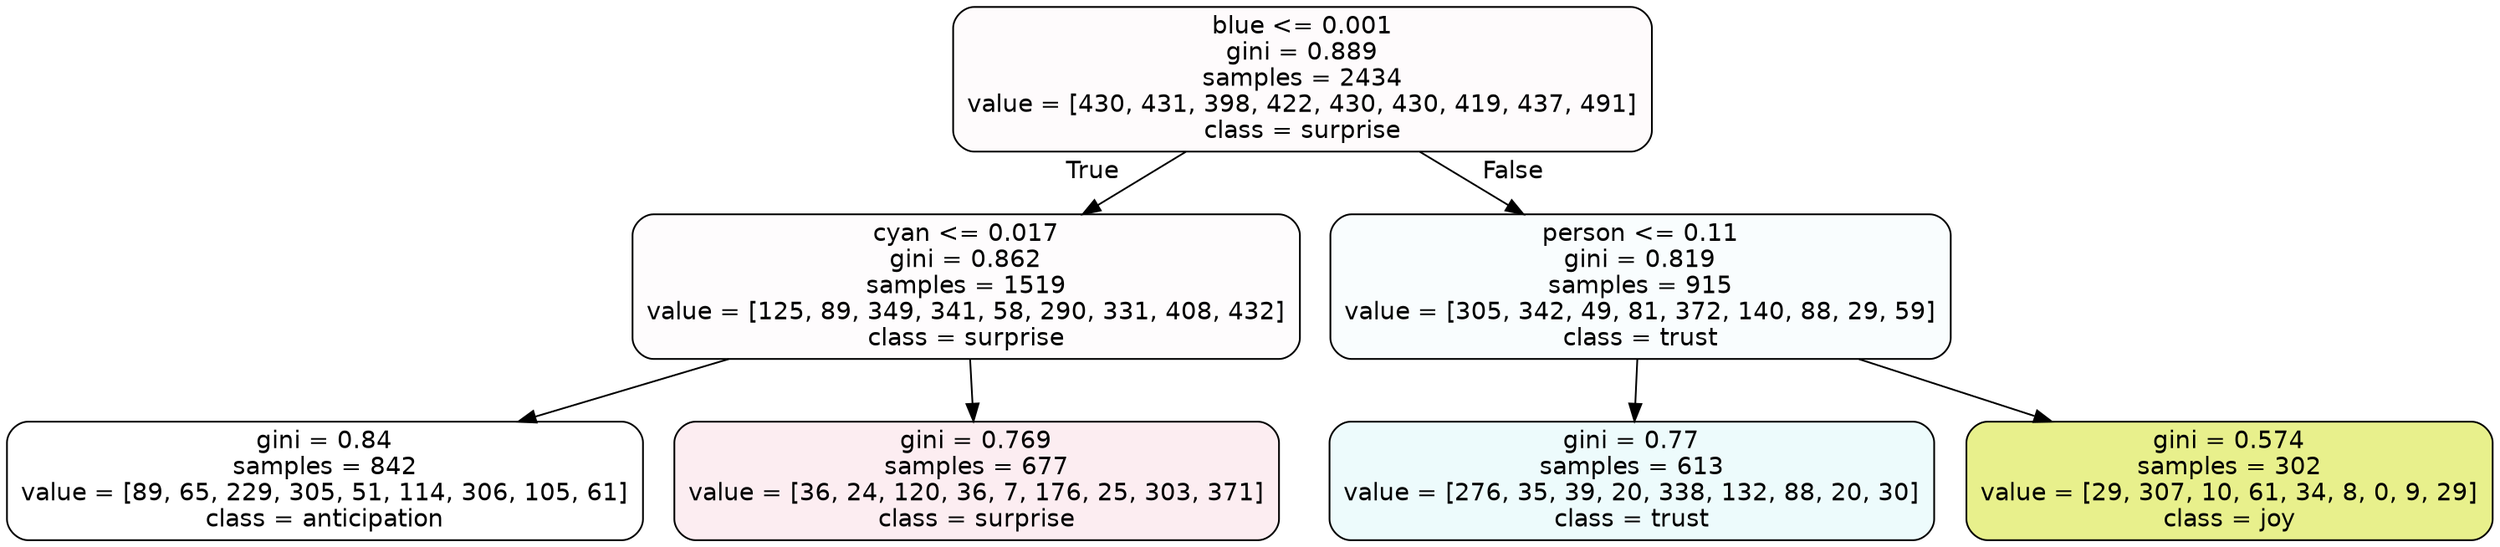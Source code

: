 digraph Tree {
node [shape=box, style="filled, rounded", color="black", fontname=helvetica] ;
edge [fontname=helvetica] ;
0 [label="blue <= 0.001\ngini = 0.889\nsamples = 2434\nvalue = [430, 431, 398, 422, 430, 430, 419, 437, 491]\nclass = surprise", fillcolor="#e5396404"] ;
1 [label="cyan <= 0.017\ngini = 0.862\nsamples = 1519\nvalue = [125, 89, 349, 341, 58, 290, 331, 408, 432]\nclass = surprise", fillcolor="#e5396403"] ;
0 -> 1 [labeldistance=2.5, labelangle=45, headlabel="True"] ;
2 [label="gini = 0.84\nsamples = 842\nvalue = [89, 65, 229, 305, 51, 114, 306, 105, 61]\nclass = anticipation", fillcolor="#8139e500"] ;
1 -> 2 ;
3 [label="gini = 0.769\nsamples = 677\nvalue = [36, 24, 120, 36, 7, 176, 25, 303, 371]\nclass = surprise", fillcolor="#e5396416"] ;
1 -> 3 ;
4 [label="person <= 0.11\ngini = 0.819\nsamples = 915\nvalue = [305, 342, 49, 81, 372, 140, 88, 29, 59]\nclass = trust", fillcolor="#39d7e507"] ;
0 -> 4 [labeldistance=2.5, labelangle=-45, headlabel="False"] ;
5 [label="gini = 0.77\nsamples = 613\nvalue = [276, 35, 39, 20, 338, 132, 88, 20, 30]\nclass = trust", fillcolor="#39d7e517"] ;
4 -> 5 ;
6 [label="gini = 0.574\nsamples = 302\nvalue = [29, 307, 10, 61, 34, 8, 0, 9, 29]\nclass = joy", fillcolor="#d7e53993"] ;
4 -> 6 ;
}
